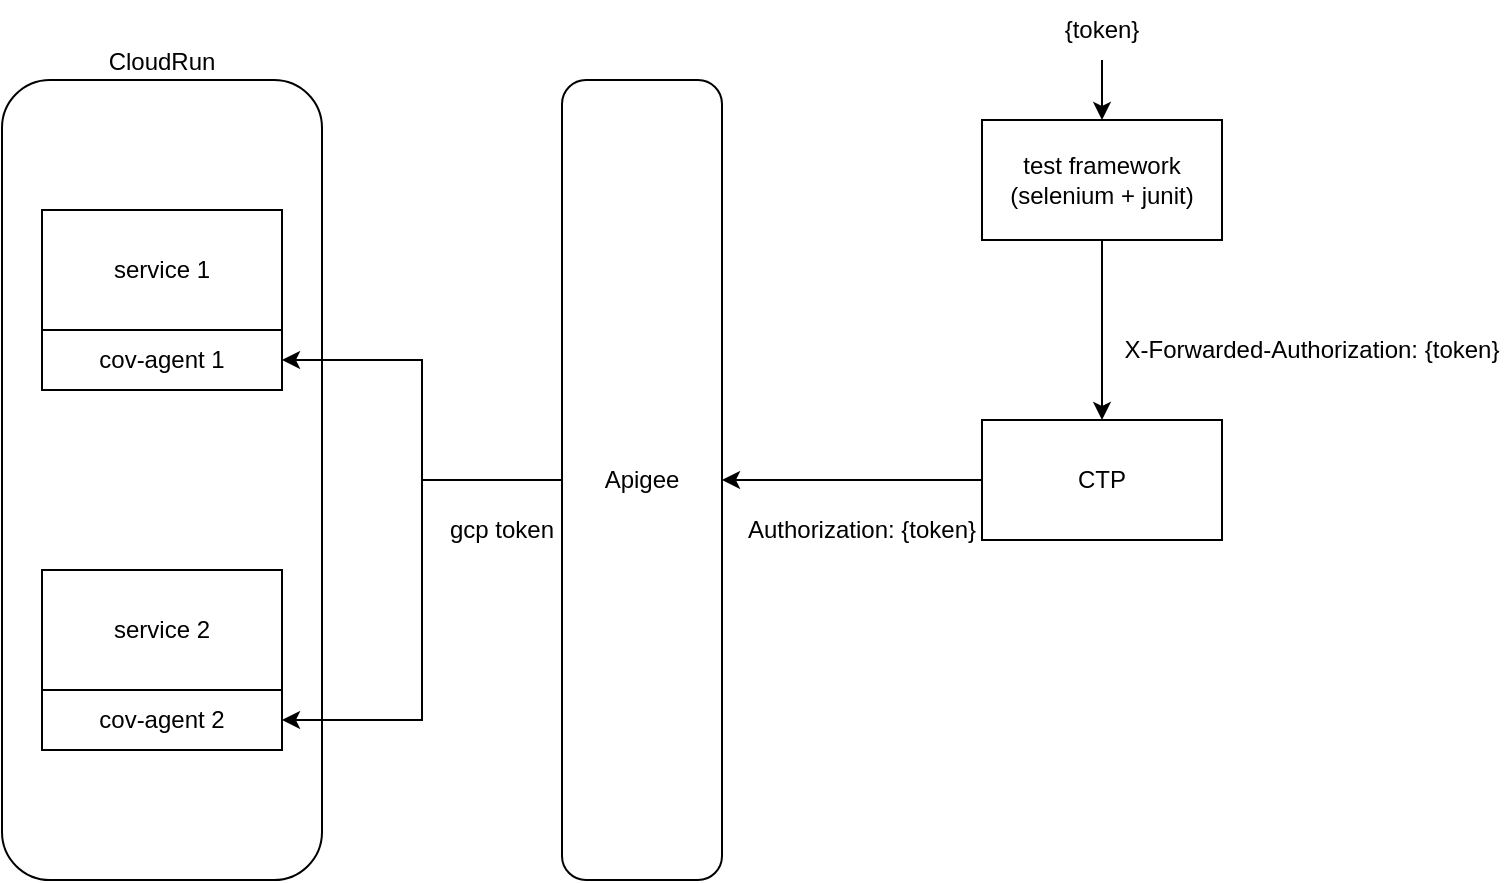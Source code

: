 <mxfile version="24.7.6">
  <diagram name="Page-1" id="ZYVEoyr4ppTjg7OTafu7">
    <mxGraphModel dx="1434" dy="738" grid="1" gridSize="10" guides="1" tooltips="1" connect="1" arrows="1" fold="1" page="1" pageScale="1" pageWidth="850" pageHeight="1100" math="0" shadow="0">
      <root>
        <mxCell id="0" />
        <mxCell id="1" parent="0" />
        <mxCell id="-q9D8d0sokJmGObQYAYw-1" value="CloudRun" style="rounded=1;whiteSpace=wrap;html=1;labelPosition=center;verticalLabelPosition=top;align=center;verticalAlign=bottom;" vertex="1" parent="1">
          <mxGeometry x="160" y="160" width="160" height="400" as="geometry" />
        </mxCell>
        <mxCell id="-q9D8d0sokJmGObQYAYw-2" value="service 1" style="rounded=0;whiteSpace=wrap;html=1;" vertex="1" parent="1">
          <mxGeometry x="180" y="225" width="120" height="60" as="geometry" />
        </mxCell>
        <mxCell id="-q9D8d0sokJmGObQYAYw-3" value="cov-agent 1" style="rounded=0;whiteSpace=wrap;html=1;" vertex="1" parent="1">
          <mxGeometry x="180" y="285" width="120" height="30" as="geometry" />
        </mxCell>
        <mxCell id="-q9D8d0sokJmGObQYAYw-19" style="edgeStyle=orthogonalEdgeStyle;rounded=0;orthogonalLoop=1;jettySize=auto;html=1;exitX=0;exitY=0.5;exitDx=0;exitDy=0;entryX=1;entryY=0.5;entryDx=0;entryDy=0;" edge="1" parent="1" source="-q9D8d0sokJmGObQYAYw-5" target="-q9D8d0sokJmGObQYAYw-3">
          <mxGeometry relative="1" as="geometry" />
        </mxCell>
        <mxCell id="-q9D8d0sokJmGObQYAYw-20" style="edgeStyle=orthogonalEdgeStyle;rounded=0;orthogonalLoop=1;jettySize=auto;html=1;exitX=0;exitY=0.5;exitDx=0;exitDy=0;entryX=1;entryY=0.5;entryDx=0;entryDy=0;" edge="1" parent="1" source="-q9D8d0sokJmGObQYAYw-5" target="-q9D8d0sokJmGObQYAYw-12">
          <mxGeometry relative="1" as="geometry" />
        </mxCell>
        <mxCell id="-q9D8d0sokJmGObQYAYw-5" value="Apigee" style="rounded=1;whiteSpace=wrap;html=1;labelPosition=center;verticalLabelPosition=middle;align=center;verticalAlign=middle;" vertex="1" parent="1">
          <mxGeometry x="440" y="160" width="80" height="400" as="geometry" />
        </mxCell>
        <mxCell id="-q9D8d0sokJmGObQYAYw-18" style="edgeStyle=orthogonalEdgeStyle;rounded=0;orthogonalLoop=1;jettySize=auto;html=1;entryX=1;entryY=0.5;entryDx=0;entryDy=0;" edge="1" parent="1" source="-q9D8d0sokJmGObQYAYw-6" target="-q9D8d0sokJmGObQYAYw-5">
          <mxGeometry relative="1" as="geometry" />
        </mxCell>
        <mxCell id="-q9D8d0sokJmGObQYAYw-6" value="CTP" style="rounded=0;whiteSpace=wrap;html=1;" vertex="1" parent="1">
          <mxGeometry x="650" y="330" width="120" height="60" as="geometry" />
        </mxCell>
        <mxCell id="-q9D8d0sokJmGObQYAYw-9" style="edgeStyle=orthogonalEdgeStyle;rounded=0;orthogonalLoop=1;jettySize=auto;html=1;entryX=0.5;entryY=0;entryDx=0;entryDy=0;" edge="1" parent="1" source="-q9D8d0sokJmGObQYAYw-8" target="-q9D8d0sokJmGObQYAYw-6">
          <mxGeometry relative="1" as="geometry" />
        </mxCell>
        <mxCell id="-q9D8d0sokJmGObQYAYw-8" value="test framework&lt;div&gt;(selenium + junit)&lt;/div&gt;" style="rounded=0;whiteSpace=wrap;html=1;" vertex="1" parent="1">
          <mxGeometry x="650" y="180" width="120" height="60" as="geometry" />
        </mxCell>
        <mxCell id="-q9D8d0sokJmGObQYAYw-11" value="service 2" style="rounded=0;whiteSpace=wrap;html=1;" vertex="1" parent="1">
          <mxGeometry x="180" y="405" width="120" height="60" as="geometry" />
        </mxCell>
        <mxCell id="-q9D8d0sokJmGObQYAYw-12" value="cov-agent 2" style="rounded=0;whiteSpace=wrap;html=1;" vertex="1" parent="1">
          <mxGeometry x="180" y="465" width="120" height="30" as="geometry" />
        </mxCell>
        <mxCell id="-q9D8d0sokJmGObQYAYw-14" value="X-Forwarded-Authorization: {token}" style="text;html=1;align=center;verticalAlign=middle;whiteSpace=wrap;rounded=0;" vertex="1" parent="1">
          <mxGeometry x="720" y="250" width="190" height="90" as="geometry" />
        </mxCell>
        <mxCell id="-q9D8d0sokJmGObQYAYw-15" value="Authorization: {token}" style="text;html=1;align=center;verticalAlign=middle;whiteSpace=wrap;rounded=0;rotation=0;" vertex="1" parent="1">
          <mxGeometry x="530" y="340" width="120" height="90" as="geometry" />
        </mxCell>
        <mxCell id="-q9D8d0sokJmGObQYAYw-17" style="edgeStyle=orthogonalEdgeStyle;rounded=0;orthogonalLoop=1;jettySize=auto;html=1;" edge="1" parent="1" source="-q9D8d0sokJmGObQYAYw-16" target="-q9D8d0sokJmGObQYAYw-8">
          <mxGeometry relative="1" as="geometry" />
        </mxCell>
        <mxCell id="-q9D8d0sokJmGObQYAYw-16" value="{token}" style="text;html=1;align=center;verticalAlign=middle;whiteSpace=wrap;rounded=0;" vertex="1" parent="1">
          <mxGeometry x="680" y="120" width="60" height="30" as="geometry" />
        </mxCell>
        <mxCell id="-q9D8d0sokJmGObQYAYw-22" value="gcp token" style="text;html=1;align=center;verticalAlign=middle;whiteSpace=wrap;rounded=0;" vertex="1" parent="1">
          <mxGeometry x="380" y="370" width="60" height="30" as="geometry" />
        </mxCell>
      </root>
    </mxGraphModel>
  </diagram>
</mxfile>
